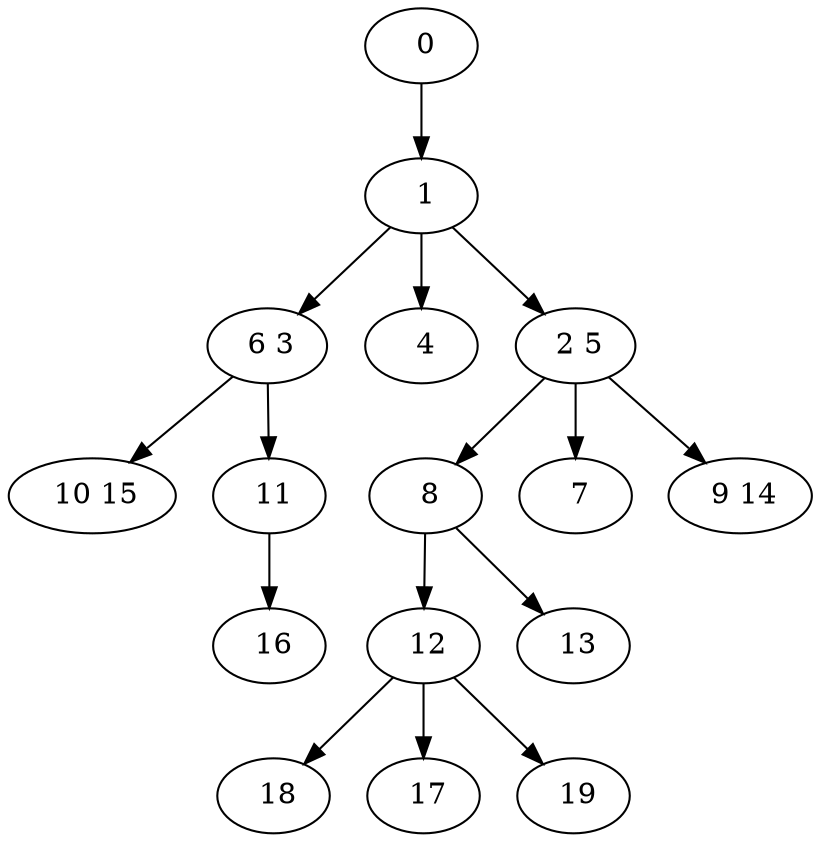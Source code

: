 digraph mytree {
" 0" -> " 1";
" 1" -> " 6 3";
" 1" -> " 4";
" 1" -> " 2 5";
" 6 3" -> " 10 15";
" 6 3" -> " 11";
" 4";
" 18";
" 8" -> " 12";
" 8" -> " 13";
" 2 5" -> " 8";
" 2 5" -> " 7";
" 2 5" -> " 9 14";
" 10 15";
" 11" -> " 16";
" 16";
" 12" -> " 18";
" 12" -> " 17";
" 12" -> " 19";
" 17";
" 19";
" 7";
" 9 14";
" 13";
}

